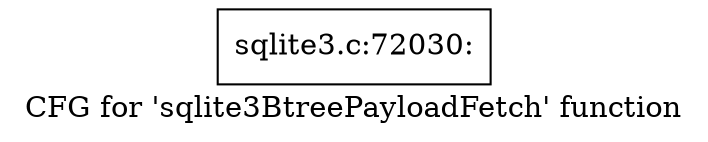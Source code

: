 digraph "CFG for 'sqlite3BtreePayloadFetch' function" {
	label="CFG for 'sqlite3BtreePayloadFetch' function";

	Node0x55c0f5965350 [shape=record,label="{sqlite3.c:72030:}"];
}
